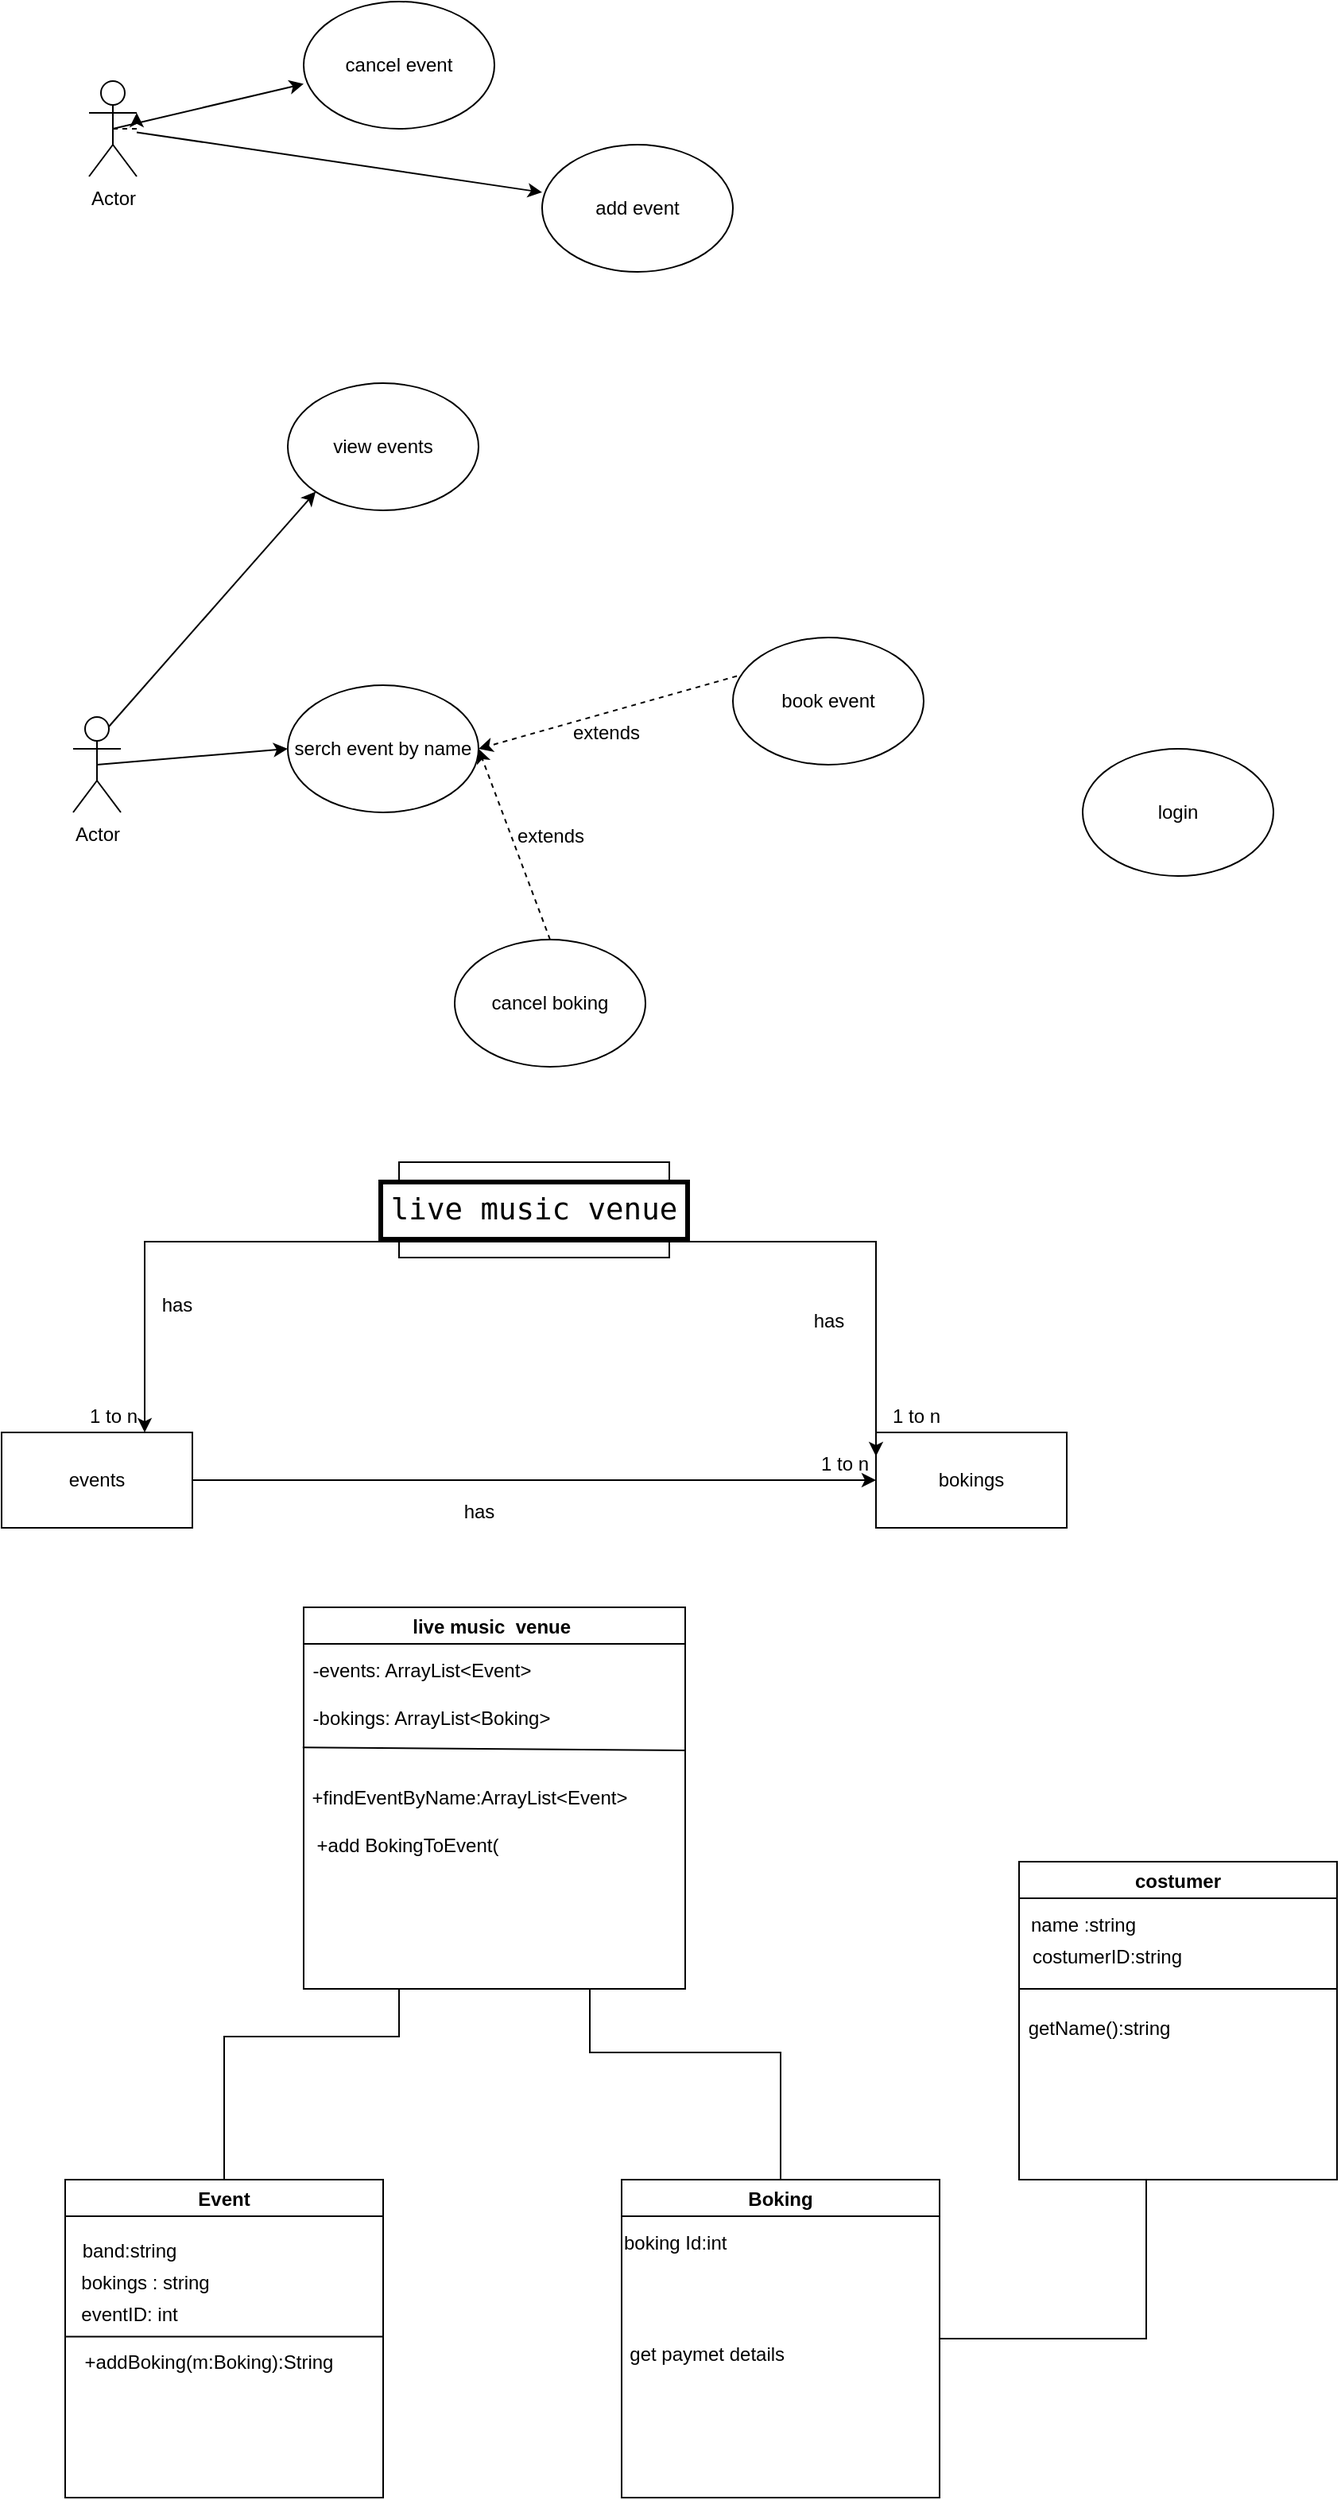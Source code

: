 <mxfile version="20.4.1" type="device"><diagram id="r3vHb-waD1on0L93sjOr" name="Page-1"><mxGraphModel dx="755" dy="1588" grid="1" gridSize="10" guides="1" tooltips="1" connect="1" arrows="1" fold="1" page="1" pageScale="1" pageWidth="827" pageHeight="1169" math="0" shadow="0"><root><mxCell id="0"/><mxCell id="1" parent="0"/><mxCell id="6q6B8fsKOgaNNrpVrDYr-1" value="&lt;pre style=&quot;font-size: 18.72px; border-style: solid; overflow: auto; background-color: white; padding: 5px; text-align: start;&quot;&gt;live music venue&lt;/pre&gt;" style="rounded=0;whiteSpace=wrap;html=1;" vertex="1" parent="1"><mxGeometry x="260" y="200" width="170" height="60" as="geometry"/></mxCell><mxCell id="6q6B8fsKOgaNNrpVrDYr-3" value="events" style="rounded=0;whiteSpace=wrap;html=1;" vertex="1" parent="1"><mxGeometry x="10" y="370" width="120" height="60" as="geometry"/></mxCell><mxCell id="6q6B8fsKOgaNNrpVrDYr-4" value="bokings" style="rounded=0;whiteSpace=wrap;html=1;" vertex="1" parent="1"><mxGeometry x="560" y="370" width="120" height="60" as="geometry"/></mxCell><mxCell id="6q6B8fsKOgaNNrpVrDYr-5" value="" style="endArrow=classic;html=1;rounded=0;entryX=0;entryY=0.25;entryDx=0;entryDy=0;" edge="1" parent="1" target="6q6B8fsKOgaNNrpVrDYr-4"><mxGeometry width="50" height="50" relative="1" as="geometry"><mxPoint x="390" y="250" as="sourcePoint"/><mxPoint x="440" y="200" as="targetPoint"/><Array as="points"><mxPoint x="560" y="250"/></Array></mxGeometry></mxCell><mxCell id="6q6B8fsKOgaNNrpVrDYr-6" value="" style="endArrow=classic;html=1;rounded=0;entryX=0.75;entryY=0;entryDx=0;entryDy=0;" edge="1" parent="1" target="6q6B8fsKOgaNNrpVrDYr-3"><mxGeometry width="50" height="50" relative="1" as="geometry"><mxPoint x="390" y="250" as="sourcePoint"/><mxPoint x="440" y="200" as="targetPoint"/><Array as="points"><mxPoint x="100" y="250"/></Array></mxGeometry></mxCell><mxCell id="6q6B8fsKOgaNNrpVrDYr-8" value="" style="endArrow=classic;html=1;rounded=0;exitX=1;exitY=0.5;exitDx=0;exitDy=0;entryX=0;entryY=0.5;entryDx=0;entryDy=0;" edge="1" parent="1" source="6q6B8fsKOgaNNrpVrDYr-3" target="6q6B8fsKOgaNNrpVrDYr-4"><mxGeometry width="50" height="50" relative="1" as="geometry"><mxPoint x="390" y="250" as="sourcePoint"/><mxPoint x="440" y="200" as="targetPoint"/></mxGeometry></mxCell><mxCell id="6q6B8fsKOgaNNrpVrDYr-11" value="1 to n" style="text;html=1;align=center;verticalAlign=middle;resizable=0;points=[];autosize=1;strokeColor=none;fillColor=none;" vertex="1" parent="1"><mxGeometry x="515" y="375" width="50" height="30" as="geometry"/></mxCell><mxCell id="6q6B8fsKOgaNNrpVrDYr-12" value="1 to n" style="text;html=1;align=center;verticalAlign=middle;resizable=0;points=[];autosize=1;strokeColor=none;fillColor=none;" vertex="1" parent="1"><mxGeometry x="560" y="345" width="50" height="30" as="geometry"/></mxCell><mxCell id="6q6B8fsKOgaNNrpVrDYr-13" value="1 to n" style="text;html=1;align=center;verticalAlign=middle;resizable=0;points=[];autosize=1;strokeColor=none;fillColor=none;" vertex="1" parent="1"><mxGeometry x="55" y="345" width="50" height="30" as="geometry"/></mxCell><mxCell id="6q6B8fsKOgaNNrpVrDYr-14" value="has" style="text;html=1;align=center;verticalAlign=middle;resizable=0;points=[];autosize=1;strokeColor=none;fillColor=none;" vertex="1" parent="1"><mxGeometry x="100" y="275" width="40" height="30" as="geometry"/></mxCell><mxCell id="6q6B8fsKOgaNNrpVrDYr-15" value="has" style="text;html=1;align=center;verticalAlign=middle;resizable=0;points=[];autosize=1;strokeColor=none;fillColor=none;" vertex="1" parent="1"><mxGeometry x="510" y="285" width="40" height="30" as="geometry"/></mxCell><mxCell id="6q6B8fsKOgaNNrpVrDYr-16" value="has" style="text;html=1;align=center;verticalAlign=middle;resizable=0;points=[];autosize=1;strokeColor=none;fillColor=none;" vertex="1" parent="1"><mxGeometry x="290" y="405" width="40" height="30" as="geometry"/></mxCell><mxCell id="6q6B8fsKOgaNNrpVrDYr-18" value="live music  venue " style="swimlane;" vertex="1" parent="1"><mxGeometry x="200" y="480" width="240" height="240" as="geometry"/></mxCell><mxCell id="6q6B8fsKOgaNNrpVrDYr-24" value="-bokings: ArrayList&amp;lt;Boking&amp;gt;" style="text;html=1;align=center;verticalAlign=middle;resizable=0;points=[];autosize=1;strokeColor=none;fillColor=none;" vertex="1" parent="6q6B8fsKOgaNNrpVrDYr-18"><mxGeometry x="-5" y="55" width="170" height="30" as="geometry"/></mxCell><mxCell id="6q6B8fsKOgaNNrpVrDYr-23" value="-events: ArrayList&amp;lt;Event&amp;gt;" style="text;html=1;align=center;verticalAlign=middle;resizable=0;points=[];autosize=1;strokeColor=none;fillColor=none;" vertex="1" parent="6q6B8fsKOgaNNrpVrDYr-18"><mxGeometry x="-6" y="25" width="160" height="30" as="geometry"/></mxCell><mxCell id="6q6B8fsKOgaNNrpVrDYr-28" value="+findEventByName:ArrayList&amp;lt;Event&amp;gt;" style="text;html=1;align=center;verticalAlign=middle;resizable=0;points=[];autosize=1;strokeColor=none;fillColor=none;" vertex="1" parent="6q6B8fsKOgaNNrpVrDYr-18"><mxGeometry x="-6" y="105" width="220" height="30" as="geometry"/></mxCell><mxCell id="6q6B8fsKOgaNNrpVrDYr-31" value="+add BokingToEvent(" style="text;html=1;align=center;verticalAlign=middle;resizable=0;points=[];autosize=1;strokeColor=none;fillColor=none;" vertex="1" parent="6q6B8fsKOgaNNrpVrDYr-18"><mxGeometry x="-5" y="135" width="140" height="30" as="geometry"/></mxCell><mxCell id="6q6B8fsKOgaNNrpVrDYr-30" value="" style="endArrow=none;html=1;rounded=0;exitX=0.026;exitY=1.106;exitDx=0;exitDy=0;exitPerimeter=0;" edge="1" parent="1" source="6q6B8fsKOgaNNrpVrDYr-24"><mxGeometry width="50" height="50" relative="1" as="geometry"><mxPoint x="800" y="780" as="sourcePoint"/><mxPoint x="440" y="570" as="targetPoint"/></mxGeometry></mxCell><mxCell id="6q6B8fsKOgaNNrpVrDYr-33" value="Actor" style="shape=umlActor;verticalLabelPosition=bottom;verticalAlign=top;html=1;outlineConnect=0;" vertex="1" parent="1"><mxGeometry x="65" y="-480" width="30" height="60" as="geometry"/></mxCell><mxCell id="6q6B8fsKOgaNNrpVrDYr-34" value="Actor" style="shape=umlActor;verticalLabelPosition=bottom;verticalAlign=top;html=1;outlineConnect=0;" vertex="1" parent="1"><mxGeometry x="55" y="-80" width="30" height="60" as="geometry"/></mxCell><mxCell id="6q6B8fsKOgaNNrpVrDYr-35" value="view events" style="ellipse;whiteSpace=wrap;html=1;" vertex="1" parent="1"><mxGeometry x="190" y="-290" width="120" height="80" as="geometry"/></mxCell><mxCell id="6q6B8fsKOgaNNrpVrDYr-36" value="cancel boking" style="ellipse;whiteSpace=wrap;html=1;" vertex="1" parent="1"><mxGeometry x="295" y="60" width="120" height="80" as="geometry"/></mxCell><mxCell id="6q6B8fsKOgaNNrpVrDYr-37" value="serch event by name" style="ellipse;whiteSpace=wrap;html=1;" vertex="1" parent="1"><mxGeometry x="190" y="-100" width="120" height="80" as="geometry"/></mxCell><mxCell id="6q6B8fsKOgaNNrpVrDYr-38" value="book event" style="ellipse;whiteSpace=wrap;html=1;" vertex="1" parent="1"><mxGeometry x="470" y="-130" width="120" height="80" as="geometry"/></mxCell><mxCell id="6q6B8fsKOgaNNrpVrDYr-39" value="" style="endArrow=classic;html=1;rounded=0;entryX=1;entryY=0.5;entryDx=0;entryDy=0;dashed=1;exitX=0.5;exitY=0;exitDx=0;exitDy=0;" edge="1" parent="1" source="6q6B8fsKOgaNNrpVrDYr-36" target="6q6B8fsKOgaNNrpVrDYr-37"><mxGeometry width="50" height="50" relative="1" as="geometry"><mxPoint x="620" y="-90" as="sourcePoint"/><mxPoint x="860" y="-40" as="targetPoint"/></mxGeometry></mxCell><mxCell id="6q6B8fsKOgaNNrpVrDYr-40" style="edgeStyle=orthogonalEdgeStyle;rounded=0;orthogonalLoop=1;jettySize=auto;html=1;exitX=0.5;exitY=0.5;exitDx=0;exitDy=0;exitPerimeter=0;entryX=1;entryY=0.333;entryDx=0;entryDy=0;entryPerimeter=0;dashed=1;" edge="1" parent="1" source="6q6B8fsKOgaNNrpVrDYr-33" target="6q6B8fsKOgaNNrpVrDYr-33"><mxGeometry relative="1" as="geometry"/></mxCell><mxCell id="6q6B8fsKOgaNNrpVrDYr-41" value="cancel event" style="ellipse;whiteSpace=wrap;html=1;" vertex="1" parent="1"><mxGeometry x="200" y="-530" width="120" height="80" as="geometry"/></mxCell><mxCell id="6q6B8fsKOgaNNrpVrDYr-42" value="add event" style="ellipse;whiteSpace=wrap;html=1;" vertex="1" parent="1"><mxGeometry x="350" y="-440" width="120" height="80" as="geometry"/></mxCell><mxCell id="6q6B8fsKOgaNNrpVrDYr-43" value="" style="endArrow=classic;html=1;rounded=0;dashed=1;exitX=0.021;exitY=0.303;exitDx=0;exitDy=0;exitPerimeter=0;" edge="1" parent="1" source="6q6B8fsKOgaNNrpVrDYr-38"><mxGeometry width="50" height="50" relative="1" as="geometry"><mxPoint x="355" y="80" as="sourcePoint"/><mxPoint x="310" y="-60" as="targetPoint"/></mxGeometry></mxCell><mxCell id="6q6B8fsKOgaNNrpVrDYr-44" value="" style="endArrow=classic;html=1;rounded=0;exitX=0.75;exitY=0.1;exitDx=0;exitDy=0;exitPerimeter=0;entryX=0;entryY=1;entryDx=0;entryDy=0;" edge="1" parent="1" source="6q6B8fsKOgaNNrpVrDYr-34" target="6q6B8fsKOgaNNrpVrDYr-35"><mxGeometry width="50" height="50" relative="1" as="geometry"><mxPoint x="360" y="-80" as="sourcePoint"/><mxPoint x="410" y="-130" as="targetPoint"/></mxGeometry></mxCell><mxCell id="6q6B8fsKOgaNNrpVrDYr-45" value="" style="endArrow=classic;html=1;rounded=0;entryX=0;entryY=0.5;entryDx=0;entryDy=0;exitX=0.5;exitY=0.5;exitDx=0;exitDy=0;exitPerimeter=0;" edge="1" parent="1" source="6q6B8fsKOgaNNrpVrDYr-34" target="6q6B8fsKOgaNNrpVrDYr-37"><mxGeometry width="50" height="50" relative="1" as="geometry"><mxPoint x="360" y="-80" as="sourcePoint"/><mxPoint x="410" y="-130" as="targetPoint"/></mxGeometry></mxCell><mxCell id="6q6B8fsKOgaNNrpVrDYr-48" value="extends" style="text;html=1;align=center;verticalAlign=middle;resizable=0;points=[];autosize=1;strokeColor=none;fillColor=none;" vertex="1" parent="1"><mxGeometry x="355" y="-85" width="70" height="30" as="geometry"/></mxCell><mxCell id="6q6B8fsKOgaNNrpVrDYr-49" value="extends" style="text;html=1;align=center;verticalAlign=middle;resizable=0;points=[];autosize=1;strokeColor=none;fillColor=none;" vertex="1" parent="1"><mxGeometry x="320" y="-20" width="70" height="30" as="geometry"/></mxCell><mxCell id="6q6B8fsKOgaNNrpVrDYr-51" value="" style="endArrow=classic;html=1;rounded=0;exitX=0.5;exitY=0.5;exitDx=0;exitDy=0;exitPerimeter=0;entryX=0;entryY=0.647;entryDx=0;entryDy=0;entryPerimeter=0;" edge="1" parent="1" source="6q6B8fsKOgaNNrpVrDYr-33" target="6q6B8fsKOgaNNrpVrDYr-41"><mxGeometry width="50" height="50" relative="1" as="geometry"><mxPoint x="210" y="-310" as="sourcePoint"/><mxPoint x="260" y="-360" as="targetPoint"/></mxGeometry></mxCell><mxCell id="6q6B8fsKOgaNNrpVrDYr-52" value="" style="endArrow=classic;html=1;rounded=0;entryX=0;entryY=0.375;entryDx=0;entryDy=0;entryPerimeter=0;" edge="1" parent="1" source="6q6B8fsKOgaNNrpVrDYr-33" target="6q6B8fsKOgaNNrpVrDYr-42"><mxGeometry width="50" height="50" relative="1" as="geometry"><mxPoint x="210" y="-310" as="sourcePoint"/><mxPoint x="260" y="-360" as="targetPoint"/></mxGeometry></mxCell><mxCell id="6q6B8fsKOgaNNrpVrDYr-53" value="login" style="ellipse;whiteSpace=wrap;html=1;" vertex="1" parent="1"><mxGeometry x="690" y="-60" width="120" height="80" as="geometry"/></mxCell><mxCell id="6q6B8fsKOgaNNrpVrDYr-58" value="Event" style="swimlane;" vertex="1" parent="1"><mxGeometry x="50" y="840" width="200" height="200" as="geometry"/></mxCell><mxCell id="6q6B8fsKOgaNNrpVrDYr-64" value="band:string" style="text;html=1;align=center;verticalAlign=middle;resizable=0;points=[];autosize=1;strokeColor=none;fillColor=none;" vertex="1" parent="6q6B8fsKOgaNNrpVrDYr-58"><mxGeometry y="30" width="80" height="30" as="geometry"/></mxCell><mxCell id="6q6B8fsKOgaNNrpVrDYr-65" value="bokings : string" style="text;html=1;align=center;verticalAlign=middle;resizable=0;points=[];autosize=1;strokeColor=none;fillColor=none;" vertex="1" parent="6q6B8fsKOgaNNrpVrDYr-58"><mxGeometry y="50" width="100" height="30" as="geometry"/></mxCell><mxCell id="6q6B8fsKOgaNNrpVrDYr-66" value="+addBoking(m:Boking):String" style="text;html=1;align=center;verticalAlign=middle;resizable=0;points=[];autosize=1;strokeColor=none;fillColor=none;" vertex="1" parent="6q6B8fsKOgaNNrpVrDYr-58"><mxGeometry y="100" width="180" height="30" as="geometry"/></mxCell><mxCell id="6q6B8fsKOgaNNrpVrDYr-68" value="" style="endArrow=none;html=1;rounded=0;" edge="1" parent="6q6B8fsKOgaNNrpVrDYr-58"><mxGeometry width="50" height="50" relative="1" as="geometry"><mxPoint y="98.75" as="sourcePoint"/><mxPoint x="200" y="98.75" as="targetPoint"/></mxGeometry></mxCell><mxCell id="6q6B8fsKOgaNNrpVrDYr-73" value="eventID: int" style="text;html=1;align=center;verticalAlign=middle;resizable=0;points=[];autosize=1;strokeColor=none;fillColor=none;" vertex="1" parent="6q6B8fsKOgaNNrpVrDYr-58"><mxGeometry y="70" width="80" height="30" as="geometry"/></mxCell><mxCell id="6q6B8fsKOgaNNrpVrDYr-59" value="Boking" style="swimlane;" vertex="1" parent="1"><mxGeometry x="400" y="840" width="200" height="200" as="geometry"/></mxCell><mxCell id="6q6B8fsKOgaNNrpVrDYr-84" value="get paymet details&amp;nbsp;" style="text;html=1;align=center;verticalAlign=middle;resizable=0;points=[];autosize=1;strokeColor=none;fillColor=none;" vertex="1" parent="6q6B8fsKOgaNNrpVrDYr-59"><mxGeometry x="-5" y="95" width="120" height="30" as="geometry"/></mxCell><mxCell id="6q6B8fsKOgaNNrpVrDYr-62" value="" style="endArrow=none;html=1;rounded=0;exitX=0.25;exitY=1;exitDx=0;exitDy=0;entryX=0.5;entryY=0;entryDx=0;entryDy=0;" edge="1" parent="1" source="6q6B8fsKOgaNNrpVrDYr-18" target="6q6B8fsKOgaNNrpVrDYr-58"><mxGeometry width="50" height="50" relative="1" as="geometry"><mxPoint x="250" y="700" as="sourcePoint"/><mxPoint x="300" y="650" as="targetPoint"/><Array as="points"><mxPoint x="260" y="750"/><mxPoint x="150" y="750"/></Array></mxGeometry></mxCell><mxCell id="6q6B8fsKOgaNNrpVrDYr-63" value="" style="endArrow=none;html=1;rounded=0;entryX=0.75;entryY=1;entryDx=0;entryDy=0;exitX=0.5;exitY=0;exitDx=0;exitDy=0;" edge="1" parent="1" source="6q6B8fsKOgaNNrpVrDYr-59" target="6q6B8fsKOgaNNrpVrDYr-18"><mxGeometry width="50" height="50" relative="1" as="geometry"><mxPoint x="250" y="940" as="sourcePoint"/><mxPoint x="300" y="890" as="targetPoint"/><Array as="points"><mxPoint x="500" y="760"/><mxPoint x="380" y="760"/></Array></mxGeometry></mxCell><mxCell id="6q6B8fsKOgaNNrpVrDYr-70" value="costumer" style="swimlane;" vertex="1" parent="1"><mxGeometry x="650" y="640" width="200" height="200" as="geometry"/></mxCell><mxCell id="6q6B8fsKOgaNNrpVrDYr-78" value="getName():string" style="text;html=1;align=center;verticalAlign=middle;resizable=0;points=[];autosize=1;strokeColor=none;fillColor=none;" vertex="1" parent="6q6B8fsKOgaNNrpVrDYr-70"><mxGeometry x="-5" y="90" width="110" height="30" as="geometry"/></mxCell><mxCell id="6q6B8fsKOgaNNrpVrDYr-74" value="name :string&lt;br&gt;" style="text;html=1;align=center;verticalAlign=middle;resizable=0;points=[];autosize=1;strokeColor=none;fillColor=none;" vertex="1" parent="1"><mxGeometry x="645" y="665" width="90" height="30" as="geometry"/></mxCell><mxCell id="6q6B8fsKOgaNNrpVrDYr-75" value="costumerID:string" style="text;html=1;align=center;verticalAlign=middle;resizable=0;points=[];autosize=1;strokeColor=none;fillColor=none;" vertex="1" parent="1"><mxGeometry x="645" y="685" width="120" height="30" as="geometry"/></mxCell><mxCell id="6q6B8fsKOgaNNrpVrDYr-77" value="" style="endArrow=none;html=1;rounded=0;" edge="1" parent="1"><mxGeometry width="50" height="50" relative="1" as="geometry"><mxPoint x="650" y="720" as="sourcePoint"/><mxPoint x="850" y="720" as="targetPoint"/></mxGeometry></mxCell><mxCell id="6q6B8fsKOgaNNrpVrDYr-82" value="&amp;nbsp;&lt;span style=&quot;white-space: pre;&quot;&gt;&#9;&lt;/span&gt;boking Id:int&lt;br&gt;" style="text;html=1;align=center;verticalAlign=middle;resizable=0;points=[];autosize=1;strokeColor=none;fillColor=none;" vertex="1" parent="1"><mxGeometry x="365" y="865" width="110" height="30" as="geometry"/></mxCell><mxCell id="6q6B8fsKOgaNNrpVrDYr-85" value="" style="endArrow=none;html=1;rounded=0;exitX=1;exitY=0.5;exitDx=0;exitDy=0;" edge="1" parent="1" source="6q6B8fsKOgaNNrpVrDYr-59"><mxGeometry width="50" height="50" relative="1" as="geometry"><mxPoint x="510" y="850" as="sourcePoint"/><mxPoint x="730" y="840" as="targetPoint"/><Array as="points"><mxPoint x="730" y="940"/></Array></mxGeometry></mxCell></root></mxGraphModel></diagram></mxfile>